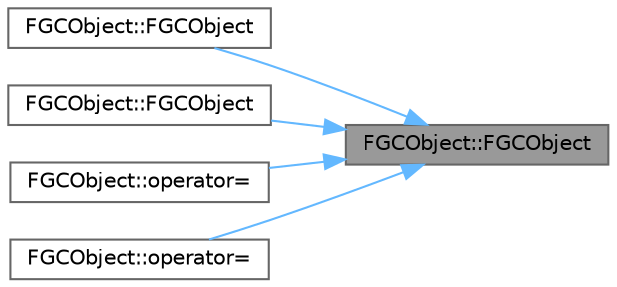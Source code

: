 digraph "FGCObject::FGCObject"
{
 // INTERACTIVE_SVG=YES
 // LATEX_PDF_SIZE
  bgcolor="transparent";
  edge [fontname=Helvetica,fontsize=10,labelfontname=Helvetica,labelfontsize=10];
  node [fontname=Helvetica,fontsize=10,shape=box,height=0.2,width=0.4];
  rankdir="RL";
  Node1 [id="Node000001",label="FGCObject::FGCObject",height=0.2,width=0.4,color="gray40", fillcolor="grey60", style="filled", fontcolor="black",tooltip="Tells the global object that forwards AddReferencedObjects calls on to objects that a new object is r..."];
  Node1 -> Node2 [id="edge1_Node000001_Node000002",dir="back",color="steelblue1",style="solid",tooltip=" "];
  Node2 [id="Node000002",label="FGCObject::FGCObject",height=0.2,width=0.4,color="grey40", fillcolor="white", style="filled",URL="$d1/d9e/classFGCObject.html#af16f315196538ba3fc4d045c20835def",tooltip=" "];
  Node1 -> Node3 [id="edge2_Node000001_Node000003",dir="back",color="steelblue1",style="solid",tooltip=" "];
  Node3 [id="Node000003",label="FGCObject::FGCObject",height=0.2,width=0.4,color="grey40", fillcolor="white", style="filled",URL="$d1/d9e/classFGCObject.html#afb087c3fd0e51830639f454f84a928c5",tooltip=" "];
  Node1 -> Node4 [id="edge3_Node000001_Node000004",dir="back",color="steelblue1",style="solid",tooltip=" "];
  Node4 [id="Node000004",label="FGCObject::operator=",height=0.2,width=0.4,color="grey40", fillcolor="white", style="filled",URL="$d1/d9e/classFGCObject.html#a94e3a1bbd66e344e0b341e5ad4f54ee5",tooltip=" "];
  Node1 -> Node5 [id="edge4_Node000001_Node000005",dir="back",color="steelblue1",style="solid",tooltip=" "];
  Node5 [id="Node000005",label="FGCObject::operator=",height=0.2,width=0.4,color="grey40", fillcolor="white", style="filled",URL="$d1/d9e/classFGCObject.html#a5396035ae3d5082d95efbfa752044774",tooltip=" "];
}
